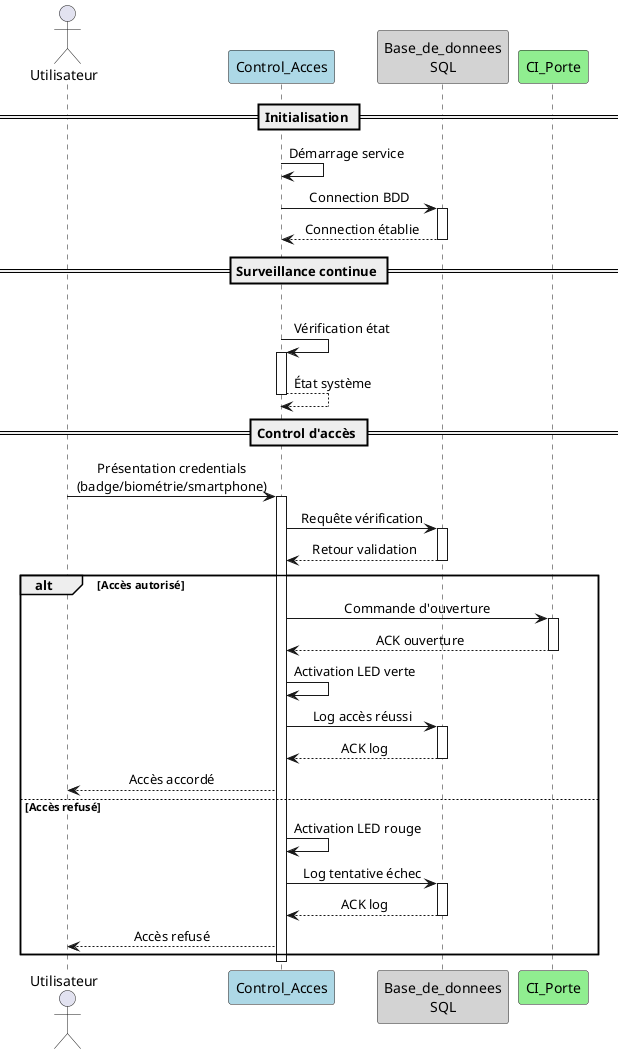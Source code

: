@startuml rasberry_diagram
skinparam backgroundColor white
skinparam sequenceMessageAlign center

actor "Utilisateur" as User
participant "Control_Acces" as RPI #lightblue
participant "Base_de_donnees\nSQL" as DB #lightgrey
participant "CI_Porte" as System #lightgreen

== Initialisation ==
RPI -> RPI: Démarrage service
RPI -> DB: Connection BDD
activate DB
DB --> RPI: Connection établie
deactivate DB

== Surveillance continue ==
loop Toutes les 5 secondes
    RPI -> RPI: Vérification état
    activate RPI
    RPI --> RPI: État système
    deactivate RPI

== Control d'accès ==
User -> RPI: Présentation credentials\n(badge/biométrie/smartphone)
activate RPI

RPI -> DB: Requête vérification
activate DB
DB --> RPI: Retour validation
deactivate DB

alt Accès autorisé
    RPI -> System: Commande d'ouverture
    activate System
    System --> RPI: ACK ouverture
    deactivate System
    
    RPI -> RPI: Activation LED verte
    RPI -> DB: Log accès réussi
    activate DB
    DB --> RPI: ACK log
    deactivate DB
    
    RPI --> User: Accès accordé
else Accès refusé
    RPI -> RPI: Activation LED rouge
    RPI -> DB: Log tentative échec
    activate DB
    DB --> RPI: ACK log
    deactivate DB
    
    RPI --> User: Accès refusé
end

deactivate RPI

@enduml